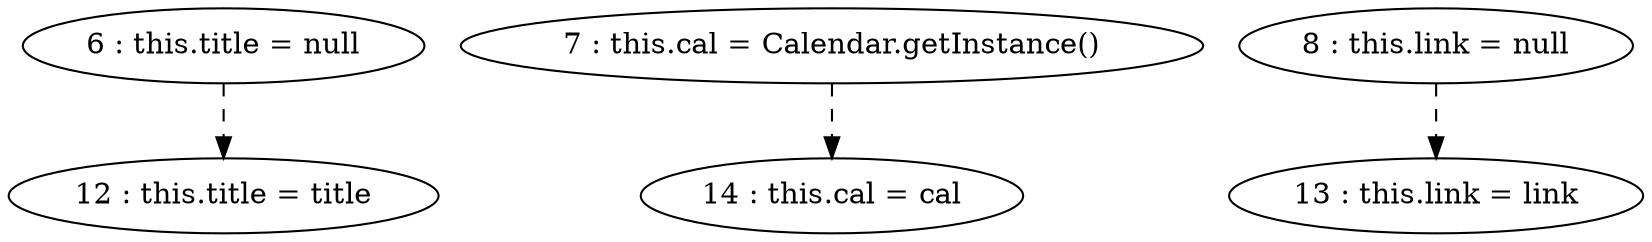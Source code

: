 digraph G {
"6 : this.title = null"
"6 : this.title = null" -> "12 : this.title = title" [style=dashed]
"7 : this.cal = Calendar.getInstance()"
"7 : this.cal = Calendar.getInstance()" -> "14 : this.cal = cal" [style=dashed]
"8 : this.link = null"
"8 : this.link = null" -> "13 : this.link = link" [style=dashed]
"12 : this.title = title"
"13 : this.link = link"
"14 : this.cal = cal"
}